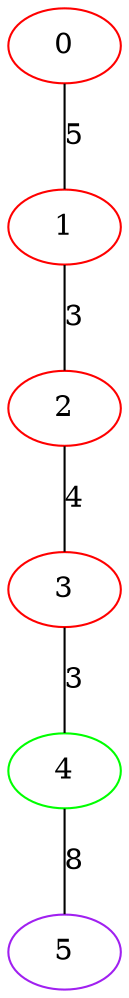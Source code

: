 graph "" {
0 [color=red, weight=1];
1 [color=red, weight=1];
2 [color=red, weight=1];
3 [color=red, weight=1];
4 [color=green, weight=2];
5 [color=purple, weight=4];
0 -- 1  [key=0, label=5];
1 -- 2  [key=0, label=3];
2 -- 3  [key=0, label=4];
3 -- 4  [key=0, label=3];
4 -- 5  [key=0, label=8];
}
